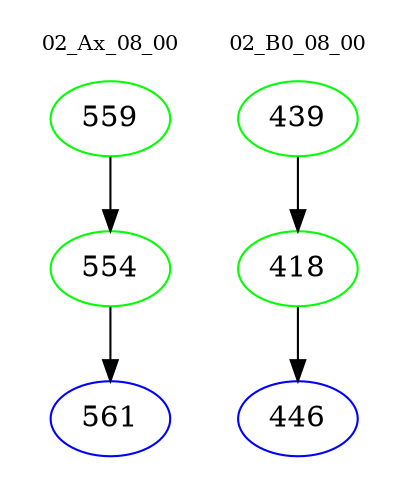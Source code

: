 digraph{
subgraph cluster_0 {
color = white
label = "02_Ax_08_00";
fontsize=10;
T0_559 [label="559", color="green"]
T0_559 -> T0_554 [color="black"]
T0_554 [label="554", color="green"]
T0_554 -> T0_561 [color="black"]
T0_561 [label="561", color="blue"]
}
subgraph cluster_1 {
color = white
label = "02_B0_08_00";
fontsize=10;
T1_439 [label="439", color="green"]
T1_439 -> T1_418 [color="black"]
T1_418 [label="418", color="green"]
T1_418 -> T1_446 [color="black"]
T1_446 [label="446", color="blue"]
}
}
